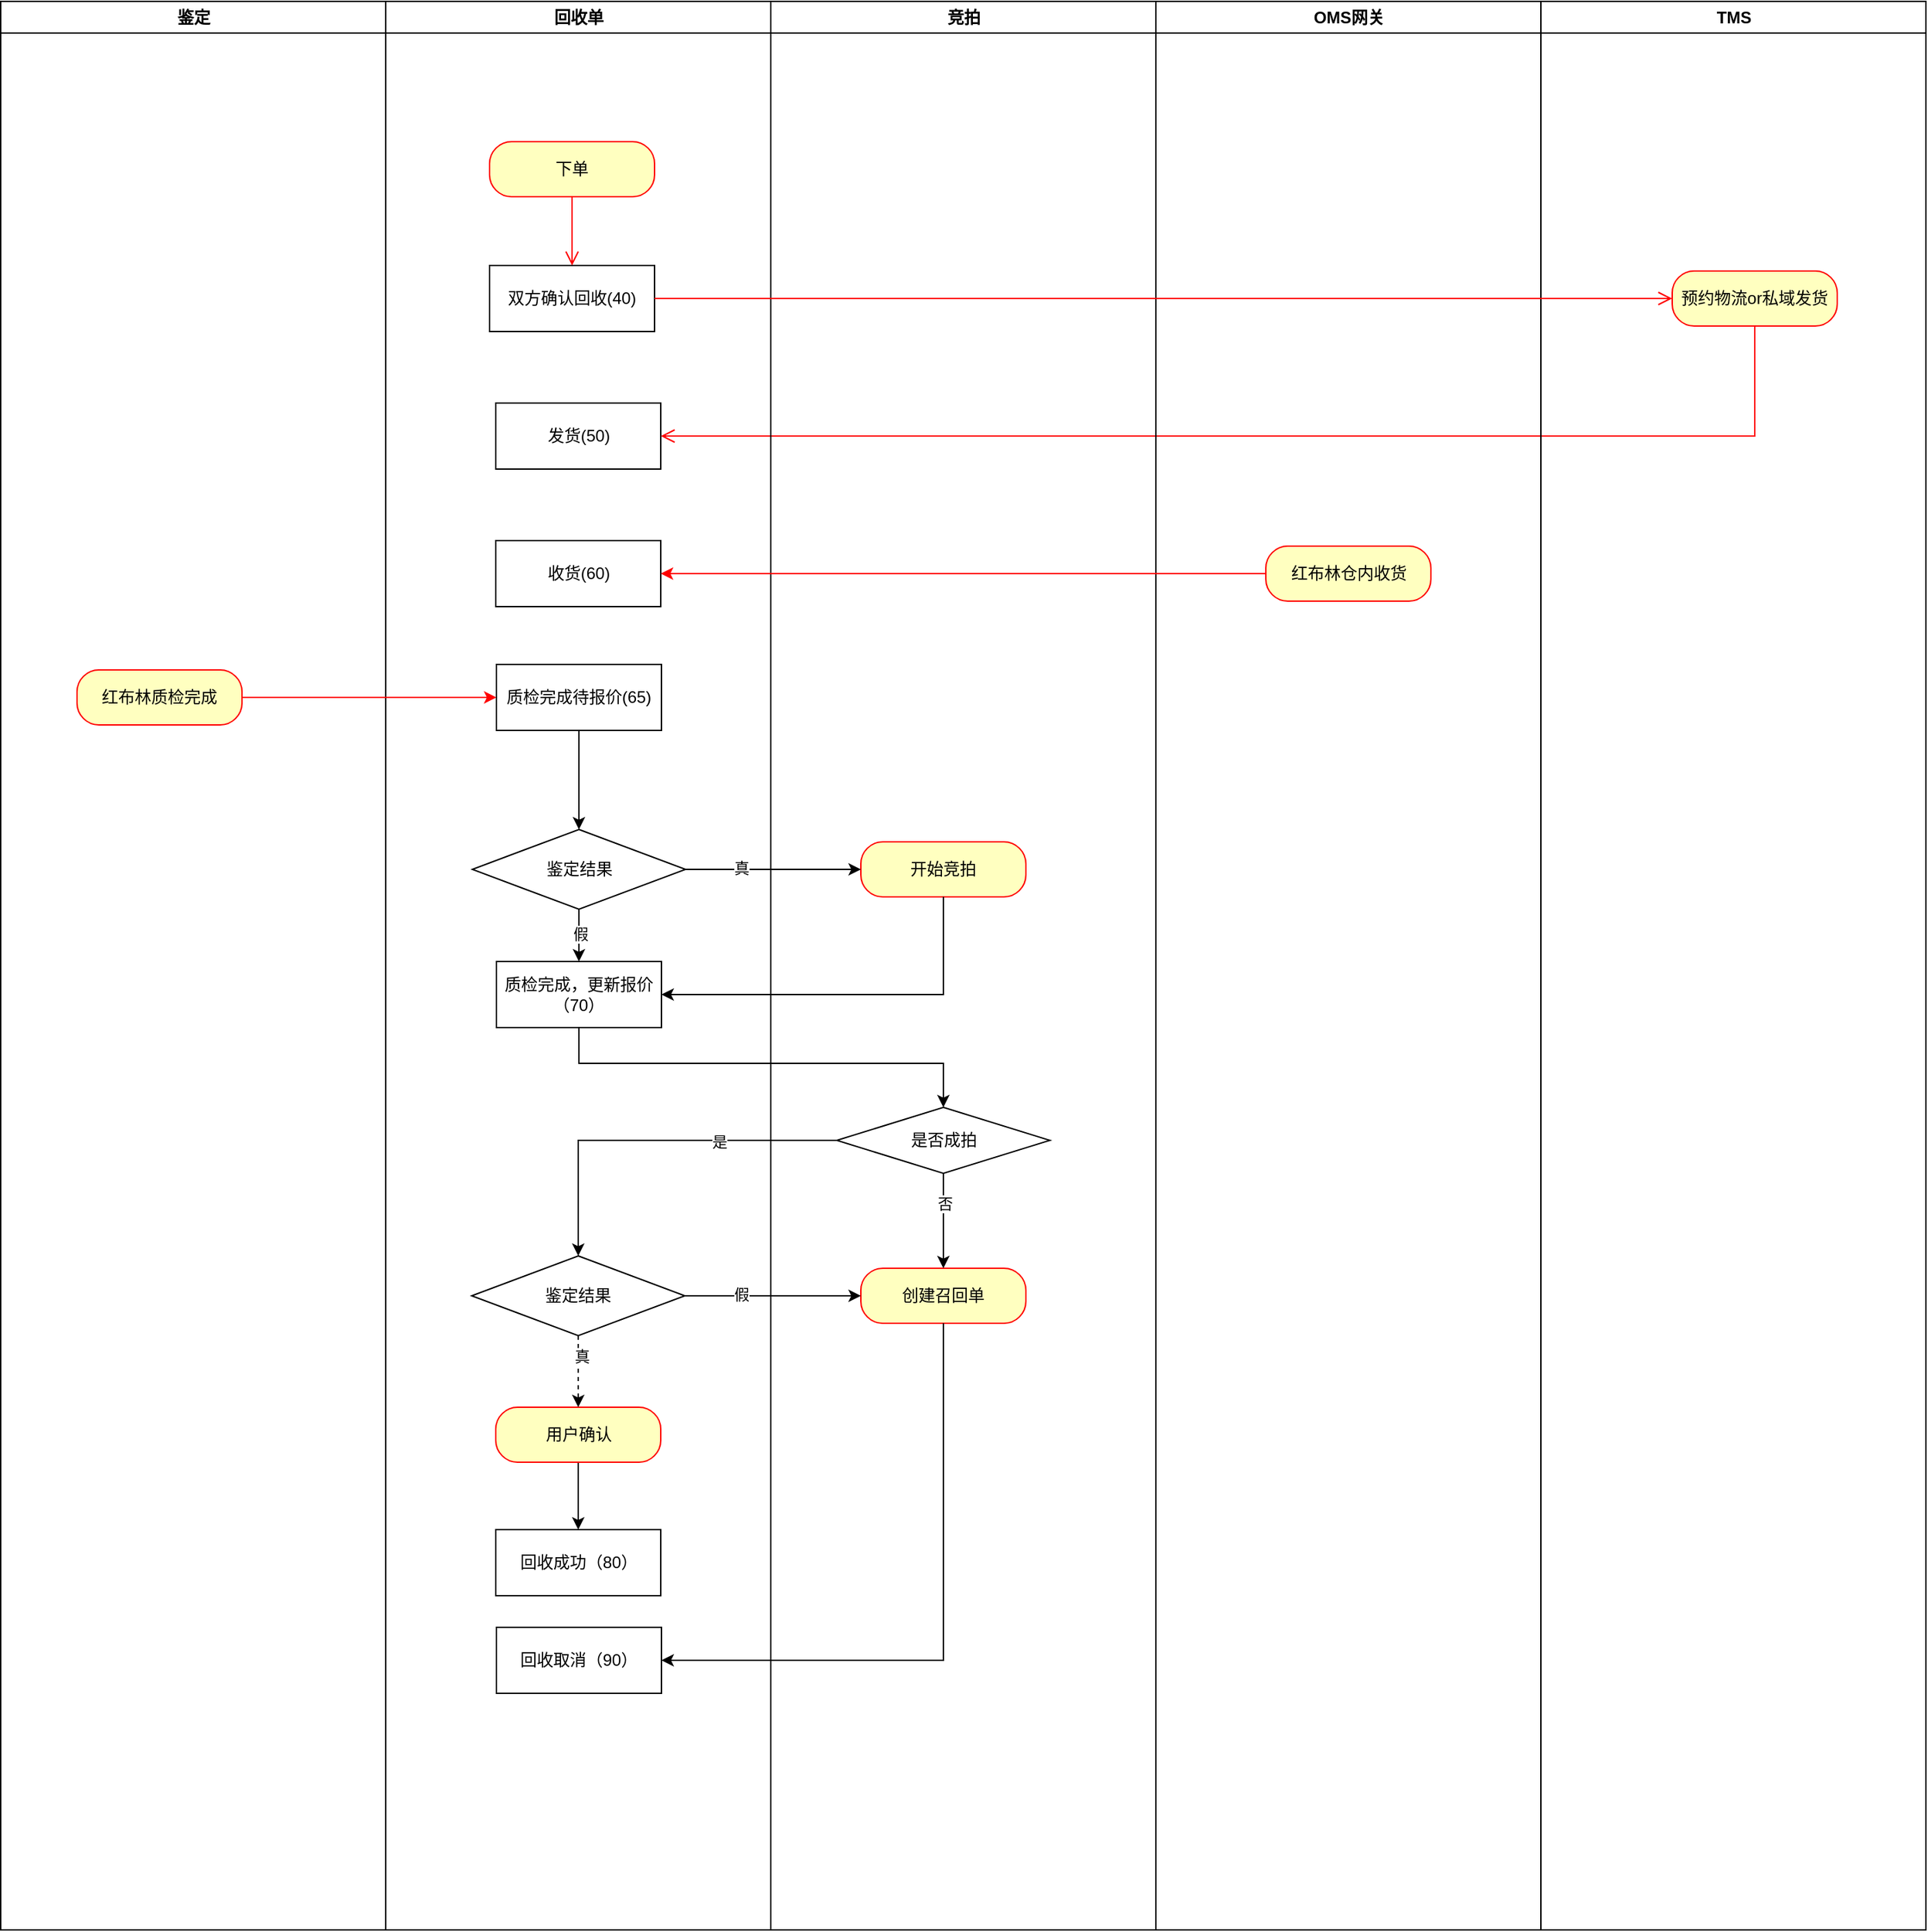 <mxfile version="26.1.0">
  <diagram name="Page-1" id="e7e014a7-5840-1c2e-5031-d8a46d1fe8dd">
    <mxGraphModel dx="1366" dy="696" grid="1" gridSize="10" guides="1" tooltips="1" connect="1" arrows="1" fold="1" page="1" pageScale="1" pageWidth="1169" pageHeight="826" background="none" math="0" shadow="0">
      <root>
        <mxCell id="0" />
        <mxCell id="1" parent="0" />
        <mxCell id="2" value="鉴定" style="swimlane;whiteSpace=wrap" parent="1" vertex="1">
          <mxGeometry x="164.5" y="128" width="280" height="1402" as="geometry" />
        </mxCell>
        <mxCell id="XJgVs-cd-Ege7Tmot4RA-56" value="红布林质检完成" style="rounded=1;whiteSpace=wrap;html=1;arcSize=40;fontColor=#000000;fillColor=#ffffc0;strokeColor=#ff0000;" parent="2" vertex="1">
          <mxGeometry x="55.5" y="486" width="120" height="40" as="geometry" />
        </mxCell>
        <mxCell id="3" value="回收单" style="swimlane;whiteSpace=wrap" parent="1" vertex="1">
          <mxGeometry x="444.5" y="128" width="280" height="1402" as="geometry" />
        </mxCell>
        <mxCell id="XJgVs-cd-Ege7Tmot4RA-43" value="&lt;span style=&quot;text-wrap-mode: nowrap;&quot;&gt;双方确认回收(40)&lt;/span&gt;" style="rounded=0;whiteSpace=wrap;html=1;" parent="3" vertex="1">
          <mxGeometry x="75.5" y="192" width="120" height="48" as="geometry" />
        </mxCell>
        <mxCell id="XJgVs-cd-Ege7Tmot4RA-47" value="&lt;span style=&quot;text-wrap-mode: nowrap;&quot;&gt;发货(50)&lt;/span&gt;" style="rounded=0;whiteSpace=wrap;html=1;" parent="3" vertex="1">
          <mxGeometry x="80" y="292" width="120" height="48" as="geometry" />
        </mxCell>
        <mxCell id="XJgVs-cd-Ege7Tmot4RA-48" value="&lt;span style=&quot;text-wrap-mode: nowrap;&quot;&gt;收货(60)&lt;/span&gt;" style="rounded=0;whiteSpace=wrap;html=1;" parent="3" vertex="1">
          <mxGeometry x="80" y="392" width="120" height="48" as="geometry" />
        </mxCell>
        <mxCell id="XJgVs-cd-Ege7Tmot4RA-63" style="edgeStyle=orthogonalEdgeStyle;rounded=0;orthogonalLoop=1;jettySize=auto;html=1;entryX=0.5;entryY=0;entryDx=0;entryDy=0;" parent="3" source="XJgVs-cd-Ege7Tmot4RA-52" target="XJgVs-cd-Ege7Tmot4RA-62" edge="1">
          <mxGeometry relative="1" as="geometry" />
        </mxCell>
        <mxCell id="XJgVs-cd-Ege7Tmot4RA-52" value="&lt;span style=&quot;text-wrap-mode: nowrap;&quot;&gt;质检完成待报价(65)&lt;/span&gt;" style="rounded=0;whiteSpace=wrap;html=1;" parent="3" vertex="1">
          <mxGeometry x="80.5" y="482" width="120" height="48" as="geometry" />
        </mxCell>
        <mxCell id="XJgVs-cd-Ege7Tmot4RA-61" value="质检完成，更新报价&lt;div&gt;（70）&lt;/div&gt;" style="rounded=0;whiteSpace=wrap;html=1;" parent="3" vertex="1">
          <mxGeometry x="80.5" y="698" width="120" height="48" as="geometry" />
        </mxCell>
        <mxCell id="XJgVs-cd-Ege7Tmot4RA-64" style="edgeStyle=orthogonalEdgeStyle;rounded=0;orthogonalLoop=1;jettySize=auto;html=1;entryX=0.5;entryY=0;entryDx=0;entryDy=0;" parent="3" source="XJgVs-cd-Ege7Tmot4RA-62" target="XJgVs-cd-Ege7Tmot4RA-61" edge="1">
          <mxGeometry relative="1" as="geometry" />
        </mxCell>
        <mxCell id="XJgVs-cd-Ege7Tmot4RA-65" value="假" style="edgeLabel;html=1;align=center;verticalAlign=middle;resizable=0;points=[];" parent="XJgVs-cd-Ege7Tmot4RA-64" vertex="1" connectable="0">
          <mxGeometry x="-0.145" y="1" relative="1" as="geometry">
            <mxPoint as="offset" />
          </mxGeometry>
        </mxCell>
        <mxCell id="XJgVs-cd-Ege7Tmot4RA-62" value="鉴定结果" style="rhombus;whiteSpace=wrap;html=1;" parent="3" vertex="1">
          <mxGeometry x="63" y="602" width="155" height="58" as="geometry" />
        </mxCell>
        <mxCell id="XJgVs-cd-Ege7Tmot4RA-69" value="鉴定结果" style="rhombus;whiteSpace=wrap;html=1;" parent="3" vertex="1">
          <mxGeometry x="62.5" y="912" width="155" height="58" as="geometry" />
        </mxCell>
        <mxCell id="XJgVs-cd-Ege7Tmot4RA-74" style="edgeStyle=orthogonalEdgeStyle;rounded=0;orthogonalLoop=1;jettySize=auto;html=1;entryX=0.5;entryY=0;entryDx=0;entryDy=0;" parent="3" source="XJgVs-cd-Ege7Tmot4RA-71" target="XJgVs-cd-Ege7Tmot4RA-73" edge="1">
          <mxGeometry relative="1" as="geometry" />
        </mxCell>
        <mxCell id="XJgVs-cd-Ege7Tmot4RA-71" value="用户确认" style="rounded=1;whiteSpace=wrap;html=1;arcSize=40;fontColor=#000000;fillColor=#ffffc0;strokeColor=#ff0000;" parent="3" vertex="1">
          <mxGeometry x="80" y="1022" width="120" height="40" as="geometry" />
        </mxCell>
        <mxCell id="XJgVs-cd-Ege7Tmot4RA-70" style="edgeStyle=orthogonalEdgeStyle;rounded=0;orthogonalLoop=1;jettySize=auto;html=1;dashed=1;" parent="3" source="XJgVs-cd-Ege7Tmot4RA-69" target="XJgVs-cd-Ege7Tmot4RA-71" edge="1">
          <mxGeometry relative="1" as="geometry">
            <mxPoint x="140" y="982" as="targetPoint" />
          </mxGeometry>
        </mxCell>
        <mxCell id="XJgVs-cd-Ege7Tmot4RA-72" value="真" style="edgeLabel;html=1;align=center;verticalAlign=middle;resizable=0;points=[];" parent="XJgVs-cd-Ege7Tmot4RA-70" vertex="1" connectable="0">
          <mxGeometry x="-0.417" y="2" relative="1" as="geometry">
            <mxPoint as="offset" />
          </mxGeometry>
        </mxCell>
        <mxCell id="XJgVs-cd-Ege7Tmot4RA-73" value="&lt;span style=&quot;text-wrap-mode: nowrap;&quot;&gt;回收成功（80）&lt;/span&gt;" style="rounded=0;whiteSpace=wrap;html=1;" parent="3" vertex="1">
          <mxGeometry x="80" y="1111" width="120" height="48" as="geometry" />
        </mxCell>
        <mxCell id="XJgVs-cd-Ege7Tmot4RA-75" value="&lt;span style=&quot;text-wrap-mode: nowrap;&quot;&gt;回收取消（90）&lt;/span&gt;" style="rounded=0;whiteSpace=wrap;html=1;" parent="3" vertex="1">
          <mxGeometry x="80.5" y="1182" width="120" height="48" as="geometry" />
        </mxCell>
        <mxCell id="4" value="OMS网关" style="swimlane;whiteSpace=wrap" parent="1" vertex="1">
          <mxGeometry x="1004.5" y="128" width="280" height="1402" as="geometry" />
        </mxCell>
        <mxCell id="XJgVs-cd-Ege7Tmot4RA-45" value="红布林仓内收货" style="rounded=1;whiteSpace=wrap;html=1;arcSize=40;fontColor=#000000;fillColor=#ffffc0;strokeColor=#ff0000;" parent="4" vertex="1">
          <mxGeometry x="80" y="396" width="120" height="40" as="geometry" />
        </mxCell>
        <mxCell id="XJgVs-cd-Ege7Tmot4RA-41" value="下单" style="rounded=1;whiteSpace=wrap;html=1;arcSize=40;fontColor=#000000;fillColor=#ffffc0;strokeColor=#ff0000;" parent="1" vertex="1">
          <mxGeometry x="520" y="230" width="120" height="40" as="geometry" />
        </mxCell>
        <mxCell id="XJgVs-cd-Ege7Tmot4RA-42" value="" style="edgeStyle=orthogonalEdgeStyle;html=1;verticalAlign=bottom;endArrow=open;endSize=8;strokeColor=#ff0000;rounded=0;" parent="1" source="XJgVs-cd-Ege7Tmot4RA-41" target="XJgVs-cd-Ege7Tmot4RA-43" edge="1">
          <mxGeometry relative="1" as="geometry">
            <mxPoint x="580" y="330" as="targetPoint" />
          </mxGeometry>
        </mxCell>
        <mxCell id="XJgVs-cd-Ege7Tmot4RA-46" value="" style="edgeStyle=orthogonalEdgeStyle;html=1;verticalAlign=bottom;endArrow=open;endSize=8;strokeColor=#ff0000;rounded=0;entryX=1;entryY=0.5;entryDx=0;entryDy=0;exitX=0.5;exitY=1;exitDx=0;exitDy=0;" parent="1" source="52--pin6QrnJF2AustGk-8" target="XJgVs-cd-Ege7Tmot4RA-47" edge="1">
          <mxGeometry relative="1" as="geometry">
            <mxPoint x="864.5" y="490" as="targetPoint" />
          </mxGeometry>
        </mxCell>
        <mxCell id="XJgVs-cd-Ege7Tmot4RA-54" style="edgeStyle=orthogonalEdgeStyle;rounded=0;orthogonalLoop=1;jettySize=auto;html=1;exitX=1;exitY=0.5;exitDx=0;exitDy=0;strokeColor=#FF0000;" parent="1" source="XJgVs-cd-Ege7Tmot4RA-56" target="XJgVs-cd-Ege7Tmot4RA-52" edge="1">
          <mxGeometry relative="1" as="geometry">
            <mxPoint x="1100" y="646" as="sourcePoint" />
          </mxGeometry>
        </mxCell>
        <mxCell id="XJgVs-cd-Ege7Tmot4RA-55" value="TMS" style="swimlane;whiteSpace=wrap" parent="1" vertex="1">
          <mxGeometry x="1284.5" y="128" width="280" height="1402" as="geometry" />
        </mxCell>
        <mxCell id="52--pin6QrnJF2AustGk-8" value="预约物流or私域发货" style="rounded=1;whiteSpace=wrap;html=1;arcSize=40;fontColor=#000000;fillColor=#ffffc0;strokeColor=#ff0000;" vertex="1" parent="XJgVs-cd-Ege7Tmot4RA-55">
          <mxGeometry x="95.5" y="196" width="120" height="40" as="geometry" />
        </mxCell>
        <mxCell id="XJgVs-cd-Ege7Tmot4RA-57" value="竞拍" style="swimlane;whiteSpace=wrap" parent="1" vertex="1">
          <mxGeometry x="724.5" y="128" width="280" height="1402" as="geometry" />
        </mxCell>
        <mxCell id="XJgVs-cd-Ege7Tmot4RA-59" value="开始竞拍" style="rounded=1;whiteSpace=wrap;html=1;arcSize=40;fontColor=#000000;fillColor=#ffffc0;strokeColor=#ff0000;" parent="XJgVs-cd-Ege7Tmot4RA-57" vertex="1">
          <mxGeometry x="65.5" y="611" width="120" height="40" as="geometry" />
        </mxCell>
        <mxCell id="XJgVs-cd-Ege7Tmot4RA-78" value="是否成拍" style="rhombus;whiteSpace=wrap;html=1;" parent="XJgVs-cd-Ege7Tmot4RA-57" vertex="1">
          <mxGeometry x="48" y="804" width="155" height="48" as="geometry" />
        </mxCell>
        <mxCell id="52--pin6QrnJF2AustGk-4" value="创建召回单" style="rounded=1;whiteSpace=wrap;html=1;arcSize=40;fontColor=#000000;fillColor=#ffffc0;strokeColor=#ff0000;" vertex="1" parent="XJgVs-cd-Ege7Tmot4RA-57">
          <mxGeometry x="65.5" y="921" width="120" height="40" as="geometry" />
        </mxCell>
        <mxCell id="52--pin6QrnJF2AustGk-5" style="edgeStyle=orthogonalEdgeStyle;rounded=0;orthogonalLoop=1;jettySize=auto;html=1;entryX=0.5;entryY=0;entryDx=0;entryDy=0;exitX=0.5;exitY=1;exitDx=0;exitDy=0;" edge="1" parent="XJgVs-cd-Ege7Tmot4RA-57" source="XJgVs-cd-Ege7Tmot4RA-78" target="52--pin6QrnJF2AustGk-4">
          <mxGeometry relative="1" as="geometry">
            <mxPoint x="125.5" y="862" as="sourcePoint" />
            <mxPoint x="75.5" y="641" as="targetPoint" />
          </mxGeometry>
        </mxCell>
        <mxCell id="52--pin6QrnJF2AustGk-6" value="否" style="edgeLabel;html=1;align=center;verticalAlign=middle;resizable=0;points=[];" vertex="1" connectable="0" parent="52--pin6QrnJF2AustGk-5">
          <mxGeometry x="-0.371" y="1" relative="1" as="geometry">
            <mxPoint as="offset" />
          </mxGeometry>
        </mxCell>
        <mxCell id="XJgVs-cd-Ege7Tmot4RA-66" style="edgeStyle=orthogonalEdgeStyle;rounded=0;orthogonalLoop=1;jettySize=auto;html=1;" parent="1" source="XJgVs-cd-Ege7Tmot4RA-62" target="XJgVs-cd-Ege7Tmot4RA-59" edge="1">
          <mxGeometry relative="1" as="geometry" />
        </mxCell>
        <mxCell id="XJgVs-cd-Ege7Tmot4RA-67" value="真" style="edgeLabel;html=1;align=center;verticalAlign=middle;resizable=0;points=[];" parent="XJgVs-cd-Ege7Tmot4RA-66" vertex="1" connectable="0">
          <mxGeometry x="-0.371" y="1" relative="1" as="geometry">
            <mxPoint as="offset" />
          </mxGeometry>
        </mxCell>
        <mxCell id="XJgVs-cd-Ege7Tmot4RA-82" style="edgeStyle=orthogonalEdgeStyle;rounded=0;orthogonalLoop=1;jettySize=auto;html=1;entryX=1;entryY=0.5;entryDx=0;entryDy=0;exitX=0.5;exitY=1;exitDx=0;exitDy=0;" parent="1" source="52--pin6QrnJF2AustGk-4" target="XJgVs-cd-Ege7Tmot4RA-75" edge="1">
          <mxGeometry relative="1" as="geometry">
            <Array as="points">
              <mxPoint x="850" y="1334" />
            </Array>
            <mxPoint x="850" y="1140" as="sourcePoint" />
          </mxGeometry>
        </mxCell>
        <mxCell id="XJgVs-cd-Ege7Tmot4RA-79" style="edgeStyle=orthogonalEdgeStyle;rounded=0;orthogonalLoop=1;jettySize=auto;html=1;entryX=1;entryY=0.5;entryDx=0;entryDy=0;" parent="1" source="XJgVs-cd-Ege7Tmot4RA-59" target="XJgVs-cd-Ege7Tmot4RA-61" edge="1">
          <mxGeometry relative="1" as="geometry">
            <mxPoint x="660" y="850" as="targetPoint" />
            <Array as="points">
              <mxPoint x="850" y="850" />
            </Array>
          </mxGeometry>
        </mxCell>
        <mxCell id="52--pin6QrnJF2AustGk-7" value="" style="edgeStyle=orthogonalEdgeStyle;html=1;verticalAlign=bottom;endArrow=open;endSize=8;strokeColor=#ff0000;rounded=0;exitX=1;exitY=0.5;exitDx=0;exitDy=0;entryX=0;entryY=0.5;entryDx=0;entryDy=0;" edge="1" parent="1" source="XJgVs-cd-Ege7Tmot4RA-43" target="52--pin6QrnJF2AustGk-8">
          <mxGeometry relative="1" as="geometry">
            <mxPoint x="1400" y="344" as="targetPoint" />
            <mxPoint x="590" y="280" as="sourcePoint" />
          </mxGeometry>
        </mxCell>
        <mxCell id="52--pin6QrnJF2AustGk-9" style="edgeStyle=orthogonalEdgeStyle;rounded=0;orthogonalLoop=1;jettySize=auto;html=1;exitX=0;exitY=0.5;exitDx=0;exitDy=0;strokeColor=#FF0000;entryX=1;entryY=0.5;entryDx=0;entryDy=0;" edge="1" parent="1" source="XJgVs-cd-Ege7Tmot4RA-45" target="XJgVs-cd-Ege7Tmot4RA-48">
          <mxGeometry relative="1" as="geometry">
            <mxPoint x="1090" y="644" as="sourcePoint" />
            <mxPoint x="655" y="644" as="targetPoint" />
          </mxGeometry>
        </mxCell>
        <mxCell id="52--pin6QrnJF2AustGk-12" style="edgeStyle=orthogonalEdgeStyle;rounded=0;orthogonalLoop=1;jettySize=auto;html=1;exitX=0;exitY=0.5;exitDx=0;exitDy=0;entryX=0.5;entryY=0;entryDx=0;entryDy=0;" edge="1" parent="1" source="XJgVs-cd-Ege7Tmot4RA-78" target="XJgVs-cd-Ege7Tmot4RA-69">
          <mxGeometry relative="1" as="geometry">
            <mxPoint x="673" y="769" as="sourcePoint" />
            <mxPoint x="800" y="769" as="targetPoint" />
          </mxGeometry>
        </mxCell>
        <mxCell id="52--pin6QrnJF2AustGk-13" value="是" style="edgeLabel;html=1;align=center;verticalAlign=middle;resizable=0;points=[];" vertex="1" connectable="0" parent="52--pin6QrnJF2AustGk-12">
          <mxGeometry x="-0.371" y="1" relative="1" as="geometry">
            <mxPoint as="offset" />
          </mxGeometry>
        </mxCell>
        <mxCell id="52--pin6QrnJF2AustGk-14" style="edgeStyle=orthogonalEdgeStyle;rounded=0;orthogonalLoop=1;jettySize=auto;html=1;exitX=0.5;exitY=1;exitDx=0;exitDy=0;" edge="1" parent="1" source="XJgVs-cd-Ege7Tmot4RA-61" target="XJgVs-cd-Ege7Tmot4RA-78">
          <mxGeometry relative="1" as="geometry">
            <mxPoint x="860" y="789" as="sourcePoint" />
            <mxPoint x="790" y="1080" as="targetPoint" />
            <Array as="points">
              <mxPoint x="585" y="900" />
              <mxPoint x="850" y="900" />
            </Array>
          </mxGeometry>
        </mxCell>
        <mxCell id="52--pin6QrnJF2AustGk-15" style="edgeStyle=orthogonalEdgeStyle;rounded=0;orthogonalLoop=1;jettySize=auto;html=1;entryX=0;entryY=0.5;entryDx=0;entryDy=0;exitX=1;exitY=0.5;exitDx=0;exitDy=0;" edge="1" parent="1" source="XJgVs-cd-Ege7Tmot4RA-69" target="52--pin6QrnJF2AustGk-4">
          <mxGeometry relative="1" as="geometry">
            <mxPoint x="860" y="1000" as="sourcePoint" />
            <mxPoint x="860" y="1059" as="targetPoint" />
          </mxGeometry>
        </mxCell>
        <mxCell id="52--pin6QrnJF2AustGk-16" value="假" style="edgeLabel;html=1;align=center;verticalAlign=middle;resizable=0;points=[];" vertex="1" connectable="0" parent="52--pin6QrnJF2AustGk-15">
          <mxGeometry x="-0.371" y="1" relative="1" as="geometry">
            <mxPoint as="offset" />
          </mxGeometry>
        </mxCell>
      </root>
    </mxGraphModel>
  </diagram>
</mxfile>
